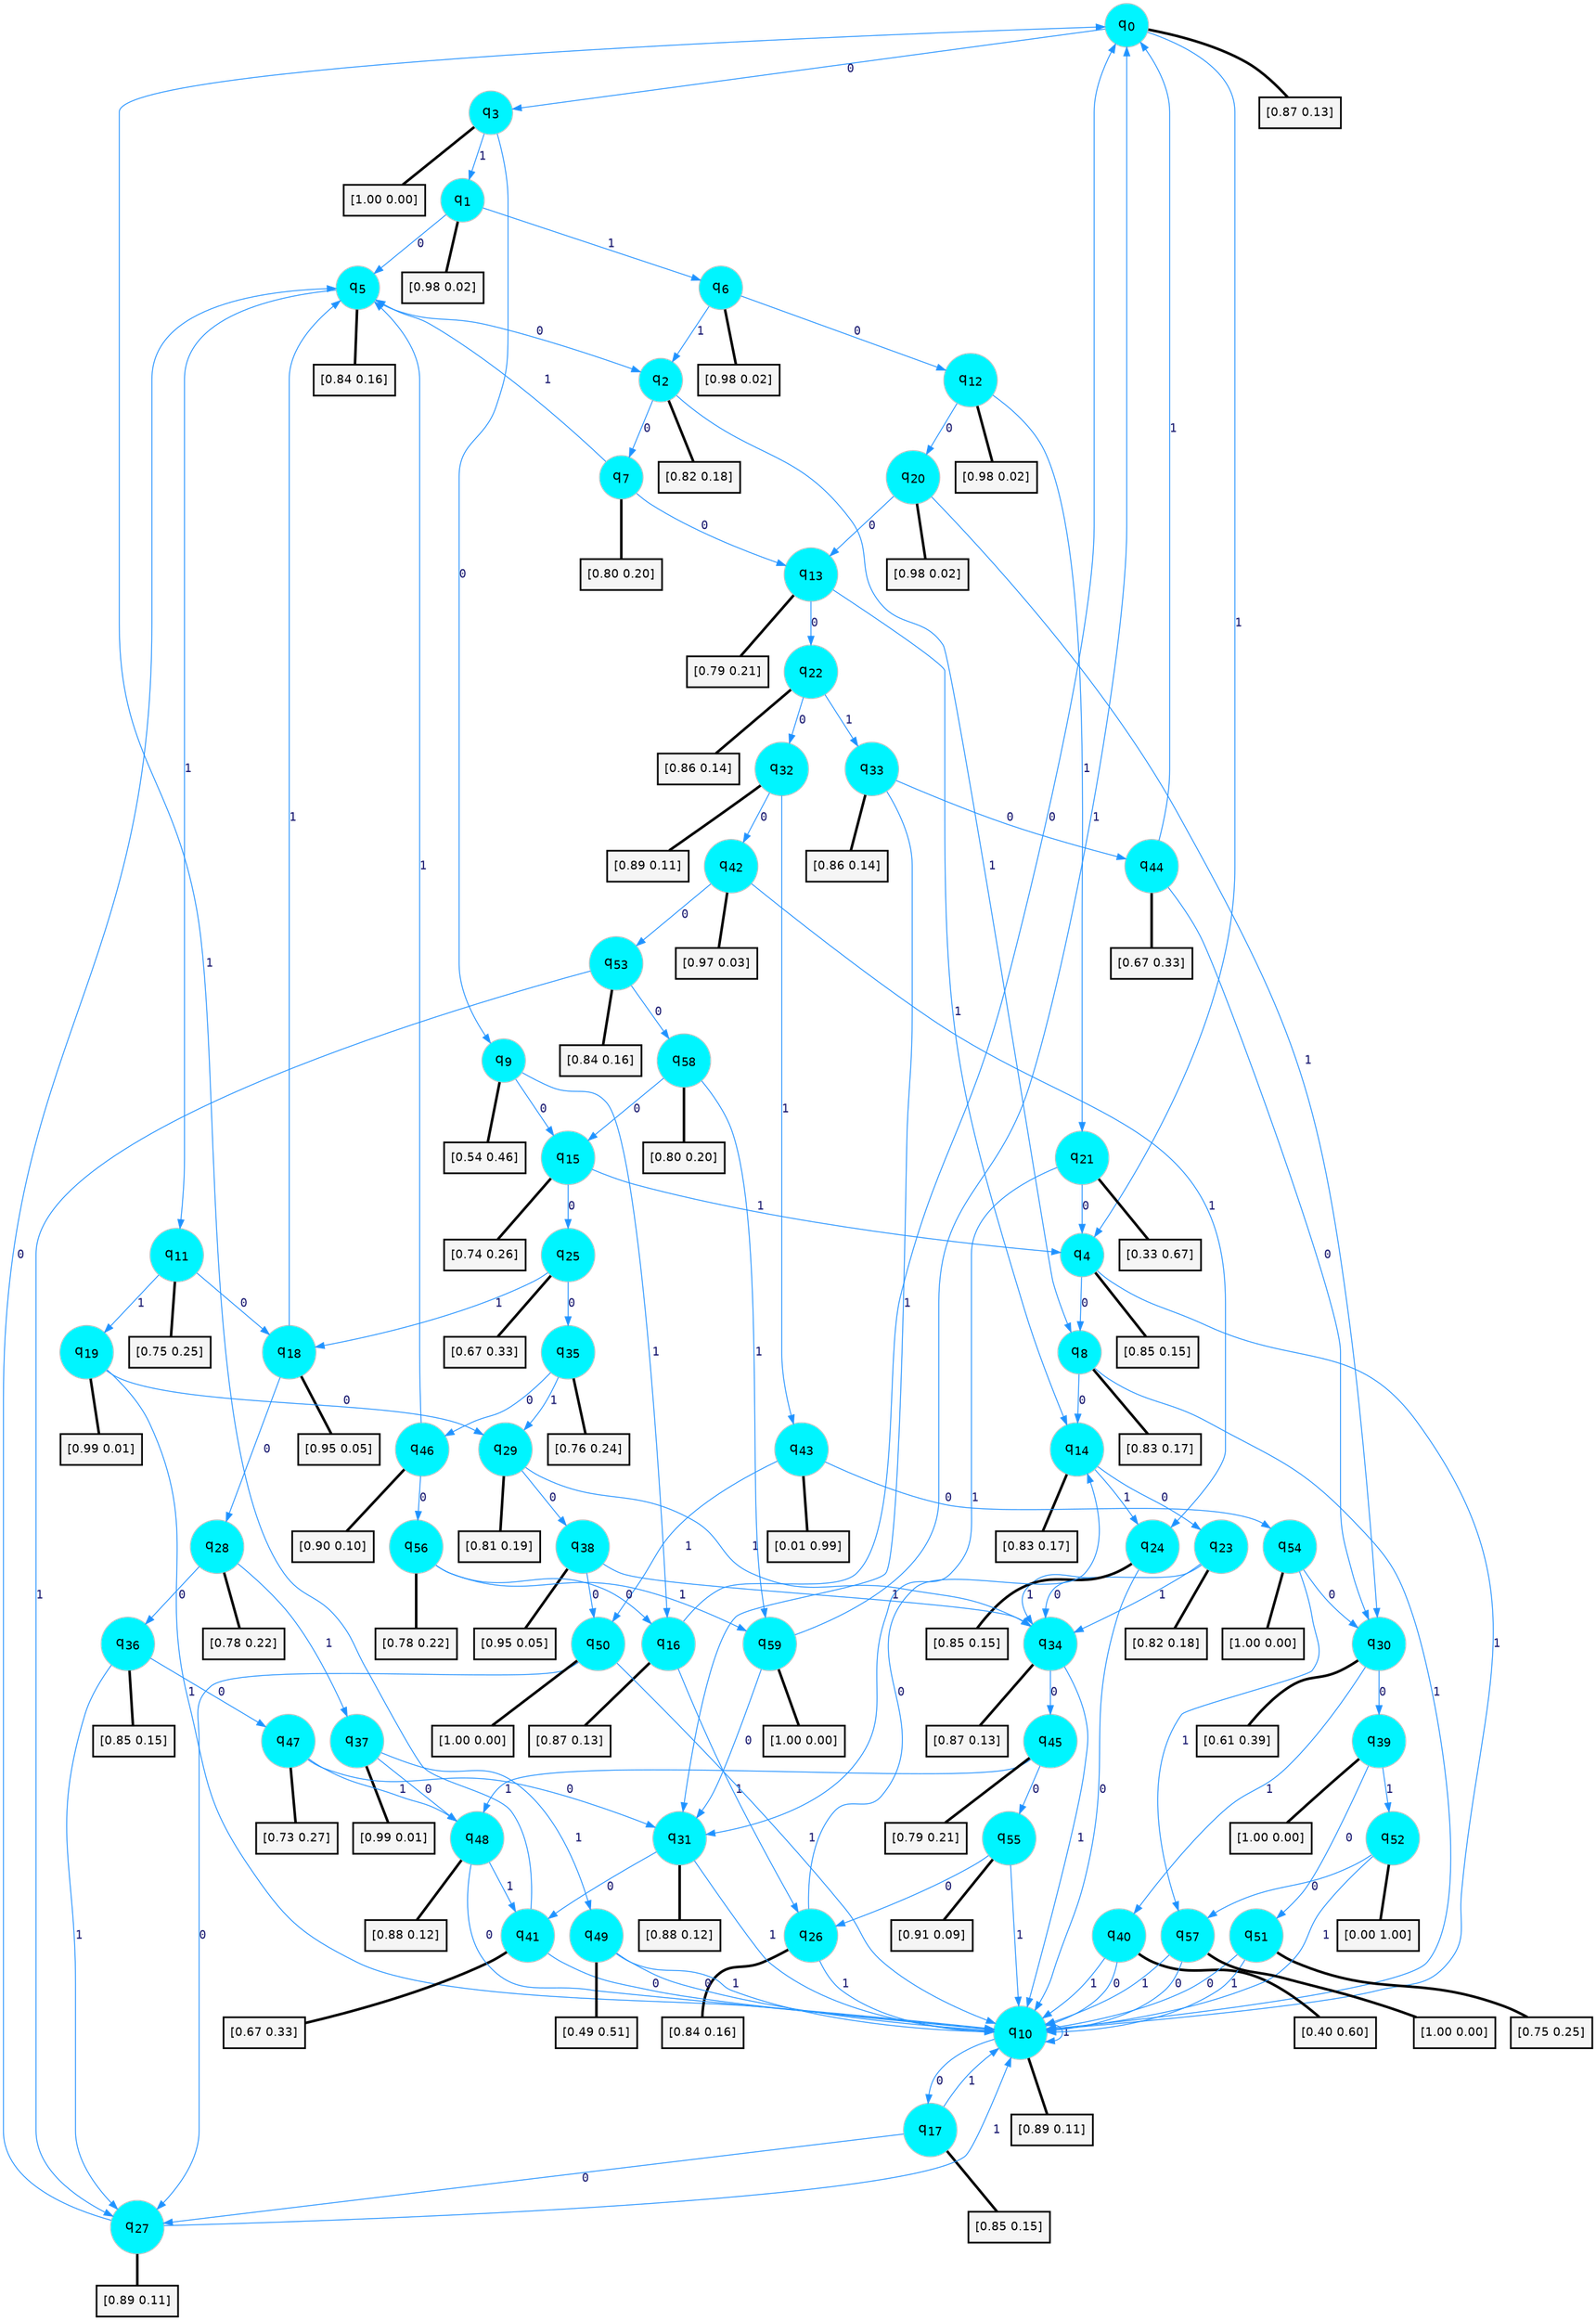 digraph G {
graph [
bgcolor=transparent, dpi=300, rankdir=TD, size="40,25"];
node [
color=gray, fillcolor=turquoise1, fontcolor=black, fontname=Helvetica, fontsize=16, fontweight=bold, shape=circle, style=filled];
edge [
arrowsize=1, color=dodgerblue1, fontcolor=midnightblue, fontname=courier, fontweight=bold, penwidth=1, style=solid, weight=20];
0[label=<q<SUB>0</SUB>>];
1[label=<q<SUB>1</SUB>>];
2[label=<q<SUB>2</SUB>>];
3[label=<q<SUB>3</SUB>>];
4[label=<q<SUB>4</SUB>>];
5[label=<q<SUB>5</SUB>>];
6[label=<q<SUB>6</SUB>>];
7[label=<q<SUB>7</SUB>>];
8[label=<q<SUB>8</SUB>>];
9[label=<q<SUB>9</SUB>>];
10[label=<q<SUB>10</SUB>>];
11[label=<q<SUB>11</SUB>>];
12[label=<q<SUB>12</SUB>>];
13[label=<q<SUB>13</SUB>>];
14[label=<q<SUB>14</SUB>>];
15[label=<q<SUB>15</SUB>>];
16[label=<q<SUB>16</SUB>>];
17[label=<q<SUB>17</SUB>>];
18[label=<q<SUB>18</SUB>>];
19[label=<q<SUB>19</SUB>>];
20[label=<q<SUB>20</SUB>>];
21[label=<q<SUB>21</SUB>>];
22[label=<q<SUB>22</SUB>>];
23[label=<q<SUB>23</SUB>>];
24[label=<q<SUB>24</SUB>>];
25[label=<q<SUB>25</SUB>>];
26[label=<q<SUB>26</SUB>>];
27[label=<q<SUB>27</SUB>>];
28[label=<q<SUB>28</SUB>>];
29[label=<q<SUB>29</SUB>>];
30[label=<q<SUB>30</SUB>>];
31[label=<q<SUB>31</SUB>>];
32[label=<q<SUB>32</SUB>>];
33[label=<q<SUB>33</SUB>>];
34[label=<q<SUB>34</SUB>>];
35[label=<q<SUB>35</SUB>>];
36[label=<q<SUB>36</SUB>>];
37[label=<q<SUB>37</SUB>>];
38[label=<q<SUB>38</SUB>>];
39[label=<q<SUB>39</SUB>>];
40[label=<q<SUB>40</SUB>>];
41[label=<q<SUB>41</SUB>>];
42[label=<q<SUB>42</SUB>>];
43[label=<q<SUB>43</SUB>>];
44[label=<q<SUB>44</SUB>>];
45[label=<q<SUB>45</SUB>>];
46[label=<q<SUB>46</SUB>>];
47[label=<q<SUB>47</SUB>>];
48[label=<q<SUB>48</SUB>>];
49[label=<q<SUB>49</SUB>>];
50[label=<q<SUB>50</SUB>>];
51[label=<q<SUB>51</SUB>>];
52[label=<q<SUB>52</SUB>>];
53[label=<q<SUB>53</SUB>>];
54[label=<q<SUB>54</SUB>>];
55[label=<q<SUB>55</SUB>>];
56[label=<q<SUB>56</SUB>>];
57[label=<q<SUB>57</SUB>>];
58[label=<q<SUB>58</SUB>>];
59[label=<q<SUB>59</SUB>>];
60[label="[0.87 0.13]", shape=box,fontcolor=black, fontname=Helvetica, fontsize=14, penwidth=2, fillcolor=whitesmoke,color=black];
61[label="[0.98 0.02]", shape=box,fontcolor=black, fontname=Helvetica, fontsize=14, penwidth=2, fillcolor=whitesmoke,color=black];
62[label="[0.82 0.18]", shape=box,fontcolor=black, fontname=Helvetica, fontsize=14, penwidth=2, fillcolor=whitesmoke,color=black];
63[label="[1.00 0.00]", shape=box,fontcolor=black, fontname=Helvetica, fontsize=14, penwidth=2, fillcolor=whitesmoke,color=black];
64[label="[0.85 0.15]", shape=box,fontcolor=black, fontname=Helvetica, fontsize=14, penwidth=2, fillcolor=whitesmoke,color=black];
65[label="[0.84 0.16]", shape=box,fontcolor=black, fontname=Helvetica, fontsize=14, penwidth=2, fillcolor=whitesmoke,color=black];
66[label="[0.98 0.02]", shape=box,fontcolor=black, fontname=Helvetica, fontsize=14, penwidth=2, fillcolor=whitesmoke,color=black];
67[label="[0.80 0.20]", shape=box,fontcolor=black, fontname=Helvetica, fontsize=14, penwidth=2, fillcolor=whitesmoke,color=black];
68[label="[0.83 0.17]", shape=box,fontcolor=black, fontname=Helvetica, fontsize=14, penwidth=2, fillcolor=whitesmoke,color=black];
69[label="[0.54 0.46]", shape=box,fontcolor=black, fontname=Helvetica, fontsize=14, penwidth=2, fillcolor=whitesmoke,color=black];
70[label="[0.89 0.11]", shape=box,fontcolor=black, fontname=Helvetica, fontsize=14, penwidth=2, fillcolor=whitesmoke,color=black];
71[label="[0.75 0.25]", shape=box,fontcolor=black, fontname=Helvetica, fontsize=14, penwidth=2, fillcolor=whitesmoke,color=black];
72[label="[0.98 0.02]", shape=box,fontcolor=black, fontname=Helvetica, fontsize=14, penwidth=2, fillcolor=whitesmoke,color=black];
73[label="[0.79 0.21]", shape=box,fontcolor=black, fontname=Helvetica, fontsize=14, penwidth=2, fillcolor=whitesmoke,color=black];
74[label="[0.83 0.17]", shape=box,fontcolor=black, fontname=Helvetica, fontsize=14, penwidth=2, fillcolor=whitesmoke,color=black];
75[label="[0.74 0.26]", shape=box,fontcolor=black, fontname=Helvetica, fontsize=14, penwidth=2, fillcolor=whitesmoke,color=black];
76[label="[0.87 0.13]", shape=box,fontcolor=black, fontname=Helvetica, fontsize=14, penwidth=2, fillcolor=whitesmoke,color=black];
77[label="[0.85 0.15]", shape=box,fontcolor=black, fontname=Helvetica, fontsize=14, penwidth=2, fillcolor=whitesmoke,color=black];
78[label="[0.95 0.05]", shape=box,fontcolor=black, fontname=Helvetica, fontsize=14, penwidth=2, fillcolor=whitesmoke,color=black];
79[label="[0.99 0.01]", shape=box,fontcolor=black, fontname=Helvetica, fontsize=14, penwidth=2, fillcolor=whitesmoke,color=black];
80[label="[0.98 0.02]", shape=box,fontcolor=black, fontname=Helvetica, fontsize=14, penwidth=2, fillcolor=whitesmoke,color=black];
81[label="[0.33 0.67]", shape=box,fontcolor=black, fontname=Helvetica, fontsize=14, penwidth=2, fillcolor=whitesmoke,color=black];
82[label="[0.86 0.14]", shape=box,fontcolor=black, fontname=Helvetica, fontsize=14, penwidth=2, fillcolor=whitesmoke,color=black];
83[label="[0.82 0.18]", shape=box,fontcolor=black, fontname=Helvetica, fontsize=14, penwidth=2, fillcolor=whitesmoke,color=black];
84[label="[0.85 0.15]", shape=box,fontcolor=black, fontname=Helvetica, fontsize=14, penwidth=2, fillcolor=whitesmoke,color=black];
85[label="[0.67 0.33]", shape=box,fontcolor=black, fontname=Helvetica, fontsize=14, penwidth=2, fillcolor=whitesmoke,color=black];
86[label="[0.84 0.16]", shape=box,fontcolor=black, fontname=Helvetica, fontsize=14, penwidth=2, fillcolor=whitesmoke,color=black];
87[label="[0.89 0.11]", shape=box,fontcolor=black, fontname=Helvetica, fontsize=14, penwidth=2, fillcolor=whitesmoke,color=black];
88[label="[0.78 0.22]", shape=box,fontcolor=black, fontname=Helvetica, fontsize=14, penwidth=2, fillcolor=whitesmoke,color=black];
89[label="[0.81 0.19]", shape=box,fontcolor=black, fontname=Helvetica, fontsize=14, penwidth=2, fillcolor=whitesmoke,color=black];
90[label="[0.61 0.39]", shape=box,fontcolor=black, fontname=Helvetica, fontsize=14, penwidth=2, fillcolor=whitesmoke,color=black];
91[label="[0.88 0.12]", shape=box,fontcolor=black, fontname=Helvetica, fontsize=14, penwidth=2, fillcolor=whitesmoke,color=black];
92[label="[0.89 0.11]", shape=box,fontcolor=black, fontname=Helvetica, fontsize=14, penwidth=2, fillcolor=whitesmoke,color=black];
93[label="[0.86 0.14]", shape=box,fontcolor=black, fontname=Helvetica, fontsize=14, penwidth=2, fillcolor=whitesmoke,color=black];
94[label="[0.87 0.13]", shape=box,fontcolor=black, fontname=Helvetica, fontsize=14, penwidth=2, fillcolor=whitesmoke,color=black];
95[label="[0.76 0.24]", shape=box,fontcolor=black, fontname=Helvetica, fontsize=14, penwidth=2, fillcolor=whitesmoke,color=black];
96[label="[0.85 0.15]", shape=box,fontcolor=black, fontname=Helvetica, fontsize=14, penwidth=2, fillcolor=whitesmoke,color=black];
97[label="[0.99 0.01]", shape=box,fontcolor=black, fontname=Helvetica, fontsize=14, penwidth=2, fillcolor=whitesmoke,color=black];
98[label="[0.95 0.05]", shape=box,fontcolor=black, fontname=Helvetica, fontsize=14, penwidth=2, fillcolor=whitesmoke,color=black];
99[label="[1.00 0.00]", shape=box,fontcolor=black, fontname=Helvetica, fontsize=14, penwidth=2, fillcolor=whitesmoke,color=black];
100[label="[0.40 0.60]", shape=box,fontcolor=black, fontname=Helvetica, fontsize=14, penwidth=2, fillcolor=whitesmoke,color=black];
101[label="[0.67 0.33]", shape=box,fontcolor=black, fontname=Helvetica, fontsize=14, penwidth=2, fillcolor=whitesmoke,color=black];
102[label="[0.97 0.03]", shape=box,fontcolor=black, fontname=Helvetica, fontsize=14, penwidth=2, fillcolor=whitesmoke,color=black];
103[label="[0.01 0.99]", shape=box,fontcolor=black, fontname=Helvetica, fontsize=14, penwidth=2, fillcolor=whitesmoke,color=black];
104[label="[0.67 0.33]", shape=box,fontcolor=black, fontname=Helvetica, fontsize=14, penwidth=2, fillcolor=whitesmoke,color=black];
105[label="[0.79 0.21]", shape=box,fontcolor=black, fontname=Helvetica, fontsize=14, penwidth=2, fillcolor=whitesmoke,color=black];
106[label="[0.90 0.10]", shape=box,fontcolor=black, fontname=Helvetica, fontsize=14, penwidth=2, fillcolor=whitesmoke,color=black];
107[label="[0.73 0.27]", shape=box,fontcolor=black, fontname=Helvetica, fontsize=14, penwidth=2, fillcolor=whitesmoke,color=black];
108[label="[0.88 0.12]", shape=box,fontcolor=black, fontname=Helvetica, fontsize=14, penwidth=2, fillcolor=whitesmoke,color=black];
109[label="[0.49 0.51]", shape=box,fontcolor=black, fontname=Helvetica, fontsize=14, penwidth=2, fillcolor=whitesmoke,color=black];
110[label="[1.00 0.00]", shape=box,fontcolor=black, fontname=Helvetica, fontsize=14, penwidth=2, fillcolor=whitesmoke,color=black];
111[label="[0.75 0.25]", shape=box,fontcolor=black, fontname=Helvetica, fontsize=14, penwidth=2, fillcolor=whitesmoke,color=black];
112[label="[0.00 1.00]", shape=box,fontcolor=black, fontname=Helvetica, fontsize=14, penwidth=2, fillcolor=whitesmoke,color=black];
113[label="[0.84 0.16]", shape=box,fontcolor=black, fontname=Helvetica, fontsize=14, penwidth=2, fillcolor=whitesmoke,color=black];
114[label="[1.00 0.00]", shape=box,fontcolor=black, fontname=Helvetica, fontsize=14, penwidth=2, fillcolor=whitesmoke,color=black];
115[label="[0.91 0.09]", shape=box,fontcolor=black, fontname=Helvetica, fontsize=14, penwidth=2, fillcolor=whitesmoke,color=black];
116[label="[0.78 0.22]", shape=box,fontcolor=black, fontname=Helvetica, fontsize=14, penwidth=2, fillcolor=whitesmoke,color=black];
117[label="[1.00 0.00]", shape=box,fontcolor=black, fontname=Helvetica, fontsize=14, penwidth=2, fillcolor=whitesmoke,color=black];
118[label="[0.80 0.20]", shape=box,fontcolor=black, fontname=Helvetica, fontsize=14, penwidth=2, fillcolor=whitesmoke,color=black];
119[label="[1.00 0.00]", shape=box,fontcolor=black, fontname=Helvetica, fontsize=14, penwidth=2, fillcolor=whitesmoke,color=black];
0->3 [label=0];
0->4 [label=1];
0->60 [arrowhead=none, penwidth=3,color=black];
1->5 [label=0];
1->6 [label=1];
1->61 [arrowhead=none, penwidth=3,color=black];
2->7 [label=0];
2->8 [label=1];
2->62 [arrowhead=none, penwidth=3,color=black];
3->9 [label=0];
3->1 [label=1];
3->63 [arrowhead=none, penwidth=3,color=black];
4->8 [label=0];
4->10 [label=1];
4->64 [arrowhead=none, penwidth=3,color=black];
5->2 [label=0];
5->11 [label=1];
5->65 [arrowhead=none, penwidth=3,color=black];
6->12 [label=0];
6->2 [label=1];
6->66 [arrowhead=none, penwidth=3,color=black];
7->13 [label=0];
7->5 [label=1];
7->67 [arrowhead=none, penwidth=3,color=black];
8->14 [label=0];
8->10 [label=1];
8->68 [arrowhead=none, penwidth=3,color=black];
9->15 [label=0];
9->16 [label=1];
9->69 [arrowhead=none, penwidth=3,color=black];
10->17 [label=0];
10->10 [label=1];
10->70 [arrowhead=none, penwidth=3,color=black];
11->18 [label=0];
11->19 [label=1];
11->71 [arrowhead=none, penwidth=3,color=black];
12->20 [label=0];
12->21 [label=1];
12->72 [arrowhead=none, penwidth=3,color=black];
13->22 [label=0];
13->14 [label=1];
13->73 [arrowhead=none, penwidth=3,color=black];
14->23 [label=0];
14->24 [label=1];
14->74 [arrowhead=none, penwidth=3,color=black];
15->25 [label=0];
15->4 [label=1];
15->75 [arrowhead=none, penwidth=3,color=black];
16->0 [label=0];
16->26 [label=1];
16->76 [arrowhead=none, penwidth=3,color=black];
17->27 [label=0];
17->10 [label=1];
17->77 [arrowhead=none, penwidth=3,color=black];
18->28 [label=0];
18->5 [label=1];
18->78 [arrowhead=none, penwidth=3,color=black];
19->29 [label=0];
19->10 [label=1];
19->79 [arrowhead=none, penwidth=3,color=black];
20->13 [label=0];
20->30 [label=1];
20->80 [arrowhead=none, penwidth=3,color=black];
21->4 [label=0];
21->31 [label=1];
21->81 [arrowhead=none, penwidth=3,color=black];
22->32 [label=0];
22->33 [label=1];
22->82 [arrowhead=none, penwidth=3,color=black];
23->34 [label=0];
23->34 [label=1];
23->83 [arrowhead=none, penwidth=3,color=black];
24->10 [label=0];
24->34 [label=1];
24->84 [arrowhead=none, penwidth=3,color=black];
25->35 [label=0];
25->18 [label=1];
25->85 [arrowhead=none, penwidth=3,color=black];
26->14 [label=0];
26->10 [label=1];
26->86 [arrowhead=none, penwidth=3,color=black];
27->5 [label=0];
27->10 [label=1];
27->87 [arrowhead=none, penwidth=3,color=black];
28->36 [label=0];
28->37 [label=1];
28->88 [arrowhead=none, penwidth=3,color=black];
29->38 [label=0];
29->34 [label=1];
29->89 [arrowhead=none, penwidth=3,color=black];
30->39 [label=0];
30->40 [label=1];
30->90 [arrowhead=none, penwidth=3,color=black];
31->41 [label=0];
31->10 [label=1];
31->91 [arrowhead=none, penwidth=3,color=black];
32->42 [label=0];
32->43 [label=1];
32->92 [arrowhead=none, penwidth=3,color=black];
33->44 [label=0];
33->31 [label=1];
33->93 [arrowhead=none, penwidth=3,color=black];
34->45 [label=0];
34->10 [label=1];
34->94 [arrowhead=none, penwidth=3,color=black];
35->46 [label=0];
35->29 [label=1];
35->95 [arrowhead=none, penwidth=3,color=black];
36->47 [label=0];
36->27 [label=1];
36->96 [arrowhead=none, penwidth=3,color=black];
37->48 [label=0];
37->49 [label=1];
37->97 [arrowhead=none, penwidth=3,color=black];
38->50 [label=0];
38->34 [label=1];
38->98 [arrowhead=none, penwidth=3,color=black];
39->51 [label=0];
39->52 [label=1];
39->99 [arrowhead=none, penwidth=3,color=black];
40->10 [label=0];
40->10 [label=1];
40->100 [arrowhead=none, penwidth=3,color=black];
41->10 [label=0];
41->0 [label=1];
41->101 [arrowhead=none, penwidth=3,color=black];
42->53 [label=0];
42->24 [label=1];
42->102 [arrowhead=none, penwidth=3,color=black];
43->54 [label=0];
43->50 [label=1];
43->103 [arrowhead=none, penwidth=3,color=black];
44->30 [label=0];
44->0 [label=1];
44->104 [arrowhead=none, penwidth=3,color=black];
45->55 [label=0];
45->48 [label=1];
45->105 [arrowhead=none, penwidth=3,color=black];
46->56 [label=0];
46->5 [label=1];
46->106 [arrowhead=none, penwidth=3,color=black];
47->31 [label=0];
47->48 [label=1];
47->107 [arrowhead=none, penwidth=3,color=black];
48->10 [label=0];
48->41 [label=1];
48->108 [arrowhead=none, penwidth=3,color=black];
49->10 [label=0];
49->10 [label=1];
49->109 [arrowhead=none, penwidth=3,color=black];
50->27 [label=0];
50->10 [label=1];
50->110 [arrowhead=none, penwidth=3,color=black];
51->10 [label=0];
51->10 [label=1];
51->111 [arrowhead=none, penwidth=3,color=black];
52->57 [label=0];
52->10 [label=1];
52->112 [arrowhead=none, penwidth=3,color=black];
53->58 [label=0];
53->27 [label=1];
53->113 [arrowhead=none, penwidth=3,color=black];
54->30 [label=0];
54->57 [label=1];
54->114 [arrowhead=none, penwidth=3,color=black];
55->26 [label=0];
55->10 [label=1];
55->115 [arrowhead=none, penwidth=3,color=black];
56->16 [label=0];
56->59 [label=1];
56->116 [arrowhead=none, penwidth=3,color=black];
57->10 [label=0];
57->10 [label=1];
57->117 [arrowhead=none, penwidth=3,color=black];
58->15 [label=0];
58->59 [label=1];
58->118 [arrowhead=none, penwidth=3,color=black];
59->31 [label=0];
59->0 [label=1];
59->119 [arrowhead=none, penwidth=3,color=black];
}
